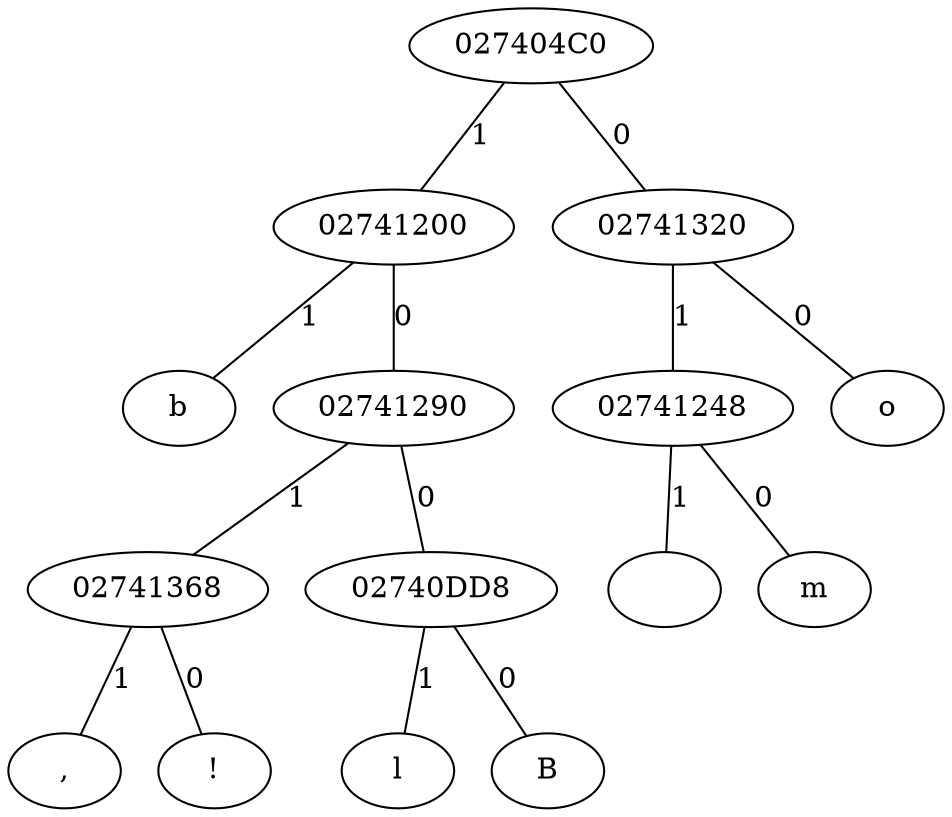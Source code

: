 graph {
	"027404C0" -- "02741200" [label= 1];
	"027404C0" -- "02741320" [label= 0];
	"02741320" -- "02741248" [label= 1];
	"02741320" -- "o" [label= 0];
	"02741248" -- " " [label= 1];
	"02741248" -- "m" [label= 0];
	"02741200" -- "b" [label= 1];
	"02741200" -- "02741290" [label= 0];
	"02741290" -- "02741368" [label= 1];
	"02741290" -- "02740DD8" [label= 0];
	"02740DD8" -- "l" [label= 1];
	"02740DD8" -- "B" [label= 0];
	"02741368" -- "," [label= 1];
	"02741368" -- "!" [label= 0];
}
